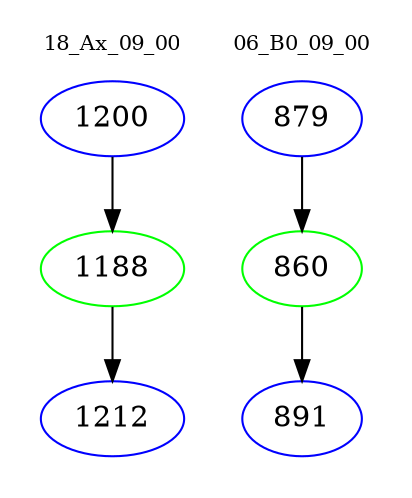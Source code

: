 digraph{
subgraph cluster_0 {
color = white
label = "18_Ax_09_00";
fontsize=10;
T0_1200 [label="1200", color="blue"]
T0_1200 -> T0_1188 [color="black"]
T0_1188 [label="1188", color="green"]
T0_1188 -> T0_1212 [color="black"]
T0_1212 [label="1212", color="blue"]
}
subgraph cluster_1 {
color = white
label = "06_B0_09_00";
fontsize=10;
T1_879 [label="879", color="blue"]
T1_879 -> T1_860 [color="black"]
T1_860 [label="860", color="green"]
T1_860 -> T1_891 [color="black"]
T1_891 [label="891", color="blue"]
}
}
